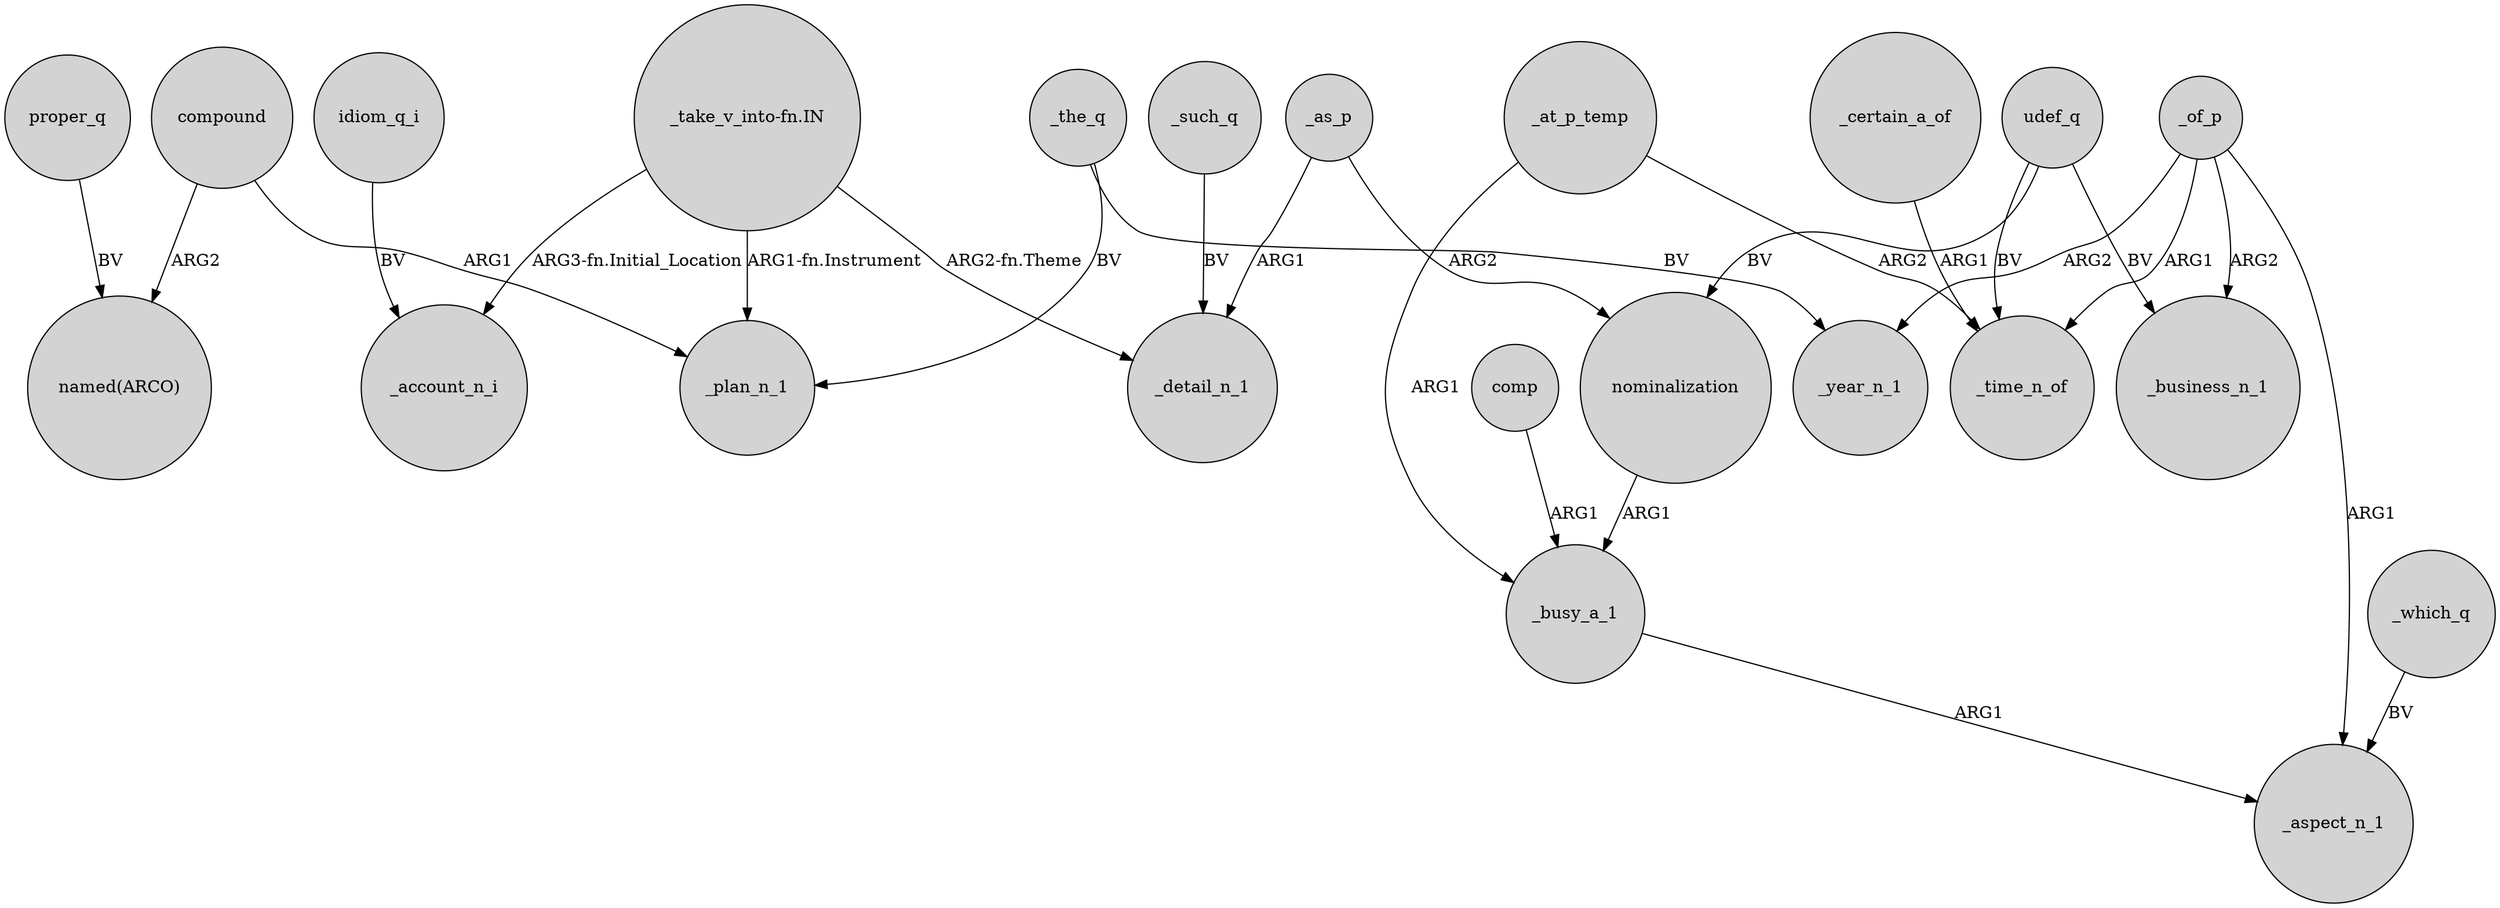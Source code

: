digraph {
	node [shape=circle style=filled]
	proper_q -> "named(ARCO)" [label=BV]
	"_take_v_into-fn.IN" -> _account_n_i [label="ARG3-fn.Initial_Location"]
	nominalization -> _busy_a_1 [label=ARG1]
	comp -> _busy_a_1 [label=ARG1]
	"_take_v_into-fn.IN" -> _plan_n_1 [label="ARG1-fn.Instrument"]
	_of_p -> _year_n_1 [label=ARG2]
	_the_q -> _plan_n_1 [label=BV]
	_at_p_temp -> _time_n_of [label=ARG2]
	compound -> _plan_n_1 [label=ARG1]
	_of_p -> _aspect_n_1 [label=ARG1]
	_which_q -> _aspect_n_1 [label=BV]
	_of_p -> _business_n_1 [label=ARG2]
	_as_p -> _detail_n_1 [label=ARG1]
	_certain_a_of -> _time_n_of [label=ARG1]
	compound -> "named(ARCO)" [label=ARG2]
	udef_q -> _time_n_of [label=BV]
	idiom_q_i -> _account_n_i [label=BV]
	udef_q -> nominalization [label=BV]
	_the_q -> _year_n_1 [label=BV]
	_at_p_temp -> _busy_a_1 [label=ARG1]
	udef_q -> _business_n_1 [label=BV]
	"_take_v_into-fn.IN" -> _detail_n_1 [label="ARG2-fn.Theme"]
	_of_p -> _time_n_of [label=ARG1]
	_busy_a_1 -> _aspect_n_1 [label=ARG1]
	_such_q -> _detail_n_1 [label=BV]
	_as_p -> nominalization [label=ARG2]
}
